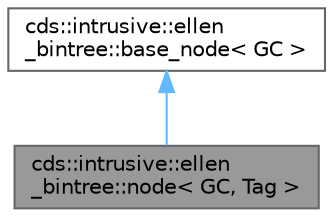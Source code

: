 digraph "cds::intrusive::ellen_bintree::node&lt; GC, Tag &gt;"
{
 // LATEX_PDF_SIZE
  bgcolor="transparent";
  edge [fontname=Helvetica,fontsize=10,labelfontname=Helvetica,labelfontsize=10];
  node [fontname=Helvetica,fontsize=10,shape=box,height=0.2,width=0.4];
  Node1 [id="Node000001",label="cds::intrusive::ellen\l_bintree::node\< GC, Tag \>",height=0.2,width=0.4,color="gray40", fillcolor="grey60", style="filled", fontcolor="black",tooltip="Ellen's binary tree leaf node"];
  Node2 -> Node1 [id="edge1_Node000001_Node000002",dir="back",color="steelblue1",style="solid",tooltip=" "];
  Node2 [id="Node000002",label="cds::intrusive::ellen\l_bintree::base_node\< GC \>",height=0.2,width=0.4,color="gray40", fillcolor="white", style="filled",URL="$structcds_1_1intrusive_1_1ellen__bintree_1_1base__node.html",tooltip=" "];
}
